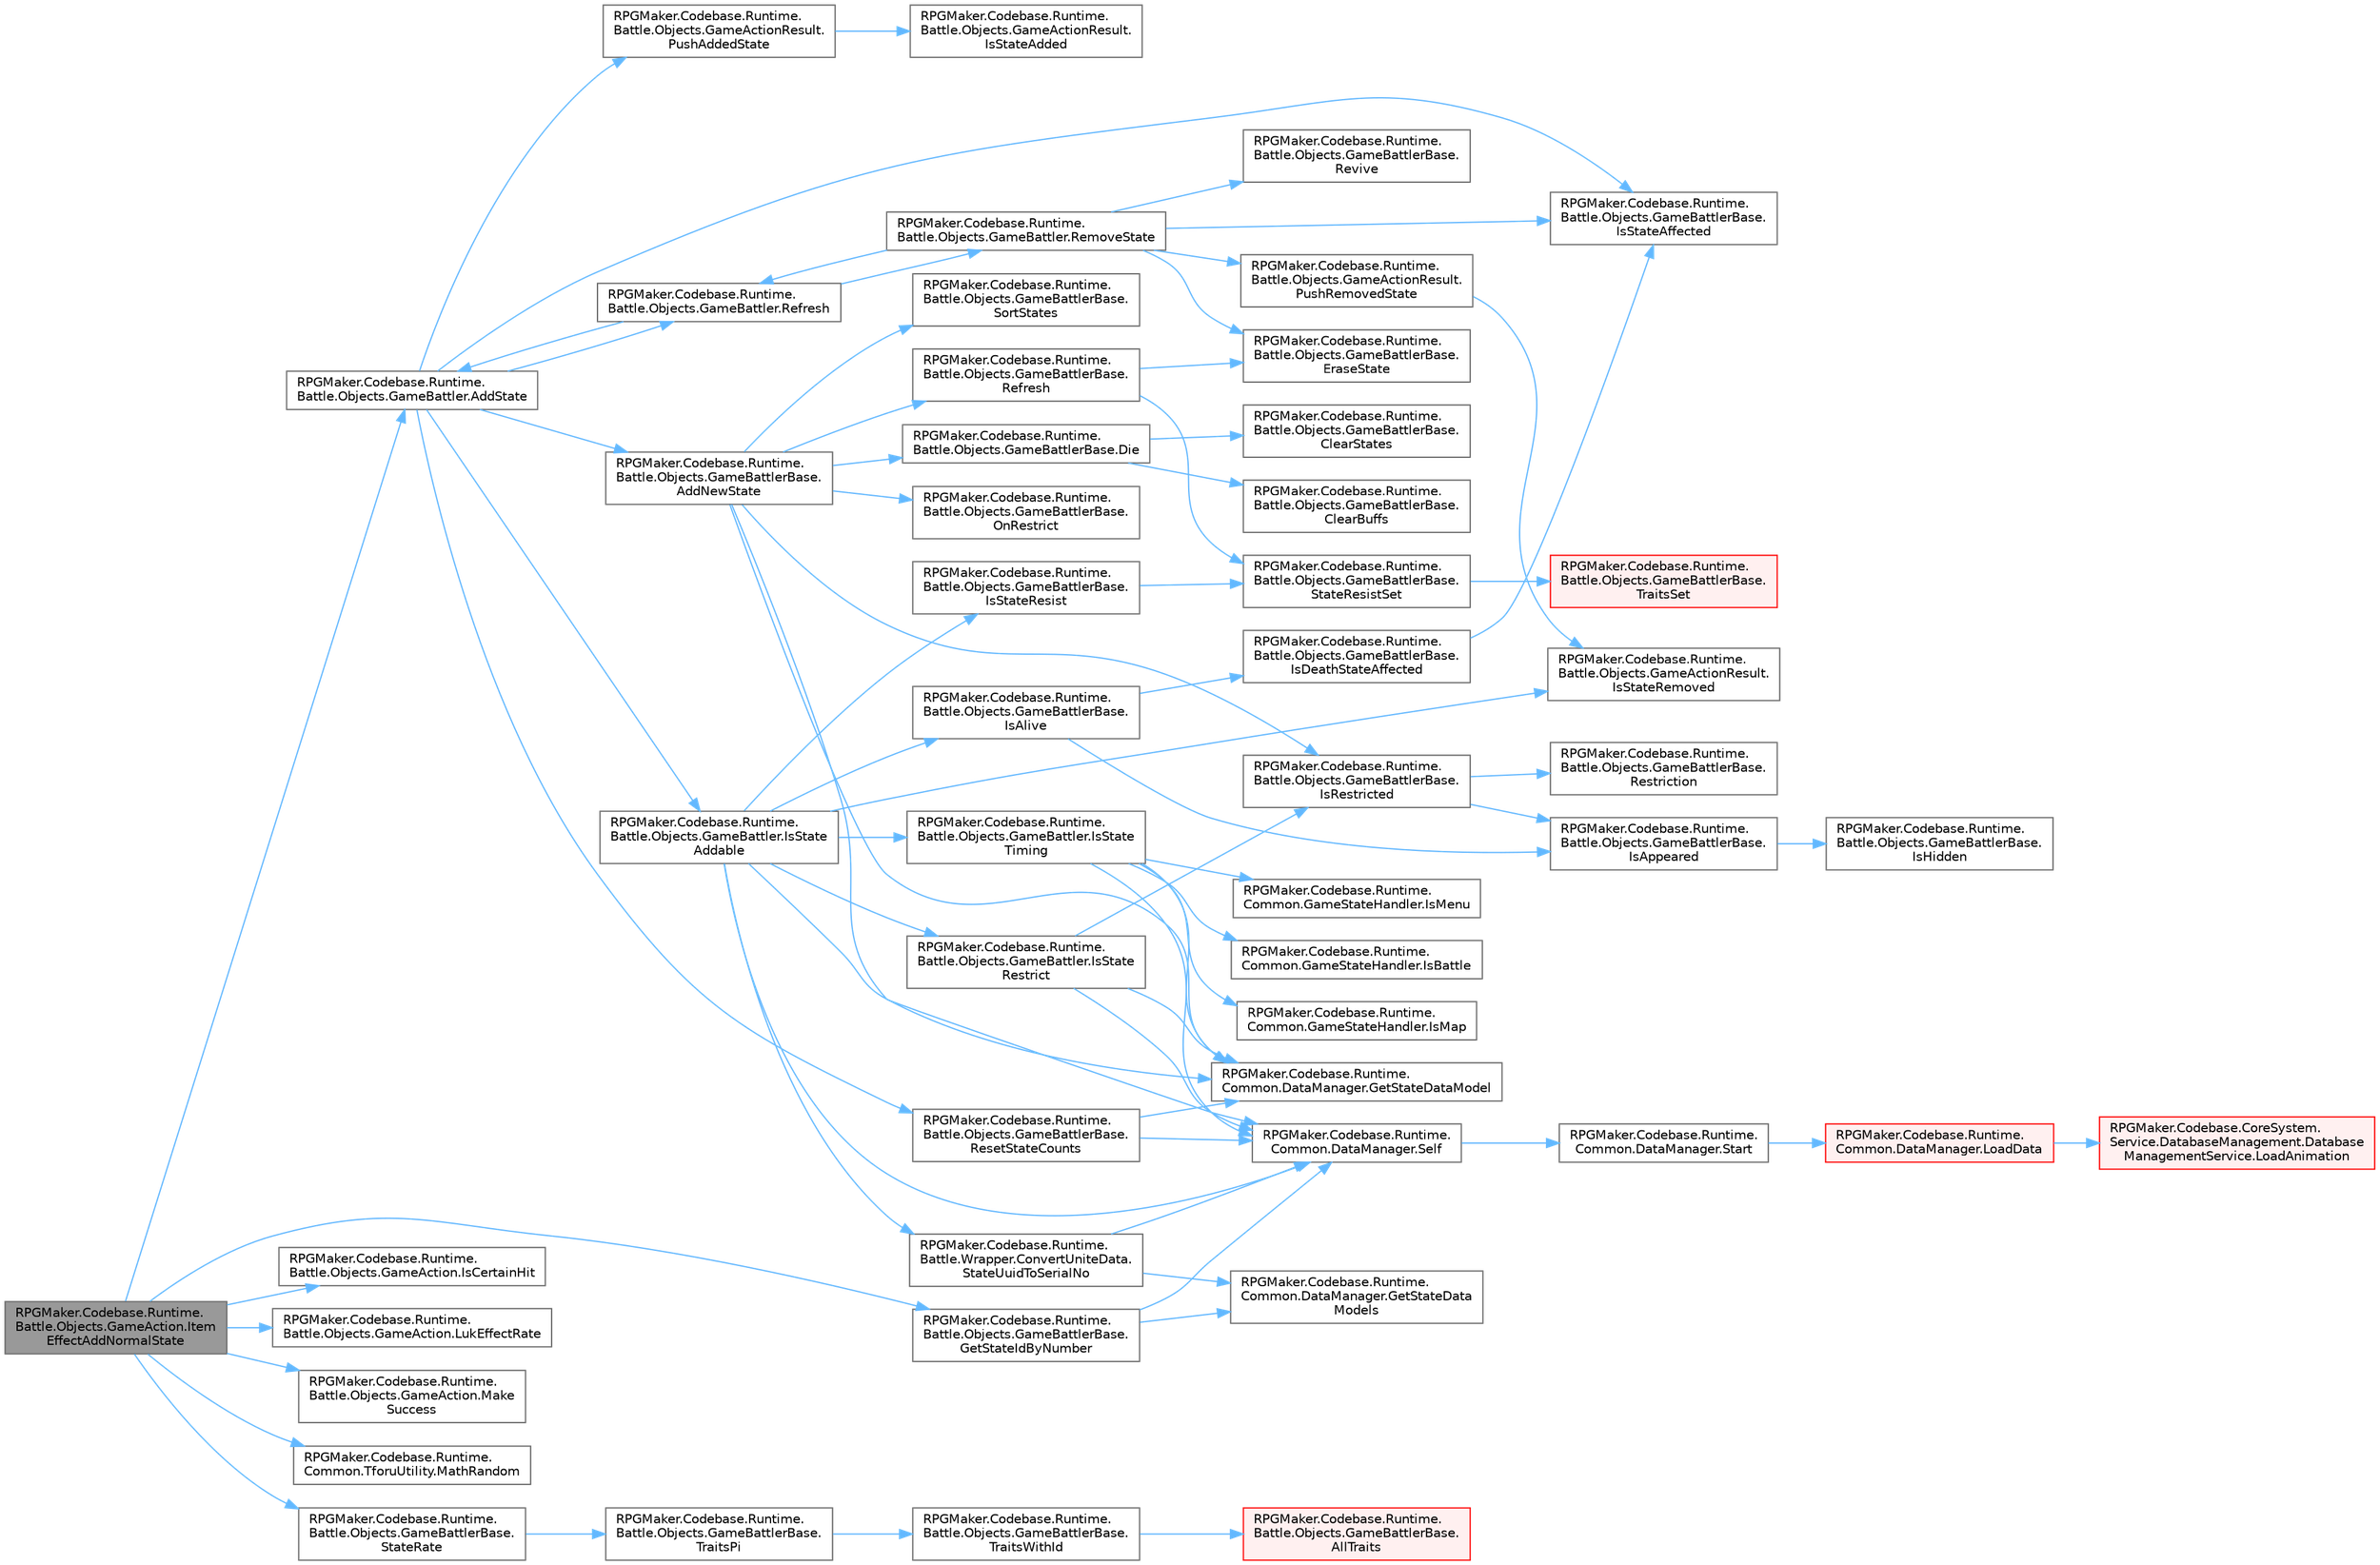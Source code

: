 digraph "RPGMaker.Codebase.Runtime.Battle.Objects.GameAction.ItemEffectAddNormalState"
{
 // LATEX_PDF_SIZE
  bgcolor="transparent";
  edge [fontname=Helvetica,fontsize=10,labelfontname=Helvetica,labelfontsize=10];
  node [fontname=Helvetica,fontsize=10,shape=box,height=0.2,width=0.4];
  rankdir="LR";
  Node1 [id="Node000001",label="RPGMaker.Codebase.Runtime.\lBattle.Objects.GameAction.Item\lEffectAddNormalState",height=0.2,width=0.4,color="gray40", fillcolor="grey60", style="filled", fontcolor="black",tooltip="😁 指定対象に通常の[使用効果]を加える"];
  Node1 -> Node2 [id="edge1_Node000001_Node000002",color="steelblue1",style="solid",tooltip=" "];
  Node2 [id="Node000002",label="RPGMaker.Codebase.Runtime.\lBattle.Objects.GameBattler.AddState",height=0.2,width=0.4,color="grey40", fillcolor="white", style="filled",URL="$d6/de6/class_r_p_g_maker_1_1_codebase_1_1_runtime_1_1_battle_1_1_objects_1_1_game_battler.html#a721713aea404590ae235b32ef084a641",tooltip="😁 指定ステートを追加"];
  Node2 -> Node3 [id="edge2_Node000002_Node000003",color="steelblue1",style="solid",tooltip=" "];
  Node3 [id="Node000003",label="RPGMaker.Codebase.Runtime.\lBattle.Objects.GameBattlerBase.\lAddNewState",height=0.2,width=0.4,color="grey40", fillcolor="white", style="filled",URL="$d2/d70/class_r_p_g_maker_1_1_codebase_1_1_runtime_1_1_battle_1_1_objects_1_1_game_battler_base.html#ab9a614d9fe4b4bd1b1f4ba66588db9ed",tooltip="😁 新たなステートを追加"];
  Node3 -> Node4 [id="edge3_Node000003_Node000004",color="steelblue1",style="solid",tooltip=" "];
  Node4 [id="Node000004",label="RPGMaker.Codebase.Runtime.\lBattle.Objects.GameBattlerBase.Die",height=0.2,width=0.4,color="grey40", fillcolor="white", style="filled",URL="$d2/d70/class_r_p_g_maker_1_1_codebase_1_1_runtime_1_1_battle_1_1_objects_1_1_game_battler_base.html#a6c558a95b6e156eb2bc6fb5368b72ce7",tooltip="😁 バトラーを死亡ステートにする"];
  Node4 -> Node5 [id="edge4_Node000004_Node000005",color="steelblue1",style="solid",tooltip=" "];
  Node5 [id="Node000005",label="RPGMaker.Codebase.Runtime.\lBattle.Objects.GameBattlerBase.\lClearBuffs",height=0.2,width=0.4,color="grey40", fillcolor="white", style="filled",URL="$d2/d70/class_r_p_g_maker_1_1_codebase_1_1_runtime_1_1_battle_1_1_objects_1_1_game_battler_base.html#ae7330a84aacd3e6085a78a1fa4abca7a",tooltip="😁 能力[強化]を戻す"];
  Node4 -> Node6 [id="edge5_Node000004_Node000006",color="steelblue1",style="solid",tooltip=" "];
  Node6 [id="Node000006",label="RPGMaker.Codebase.Runtime.\lBattle.Objects.GameBattlerBase.\lClearStates",height=0.2,width=0.4,color="grey40", fillcolor="white", style="filled",URL="$d2/d70/class_r_p_g_maker_1_1_codebase_1_1_runtime_1_1_battle_1_1_objects_1_1_game_battler_base.html#a2764c61e54487d48e7247adefe77f7e4",tooltip="😁 ステート変化を戻す"];
  Node3 -> Node7 [id="edge6_Node000003_Node000007",color="steelblue1",style="solid",tooltip=" "];
  Node7 [id="Node000007",label="RPGMaker.Codebase.Runtime.\lCommon.DataManager.GetStateDataModel",height=0.2,width=0.4,color="grey40", fillcolor="white", style="filled",URL="$d5/d08/class_r_p_g_maker_1_1_codebase_1_1_runtime_1_1_common_1_1_data_manager.html#a9680aabf1be7c423813a70df23574c2c",tooltip="😁 状態データ・モデル取得"];
  Node3 -> Node8 [id="edge7_Node000003_Node000008",color="steelblue1",style="solid",tooltip=" "];
  Node8 [id="Node000008",label="RPGMaker.Codebase.Runtime.\lBattle.Objects.GameBattlerBase.\lIsRestricted",height=0.2,width=0.4,color="grey40", fillcolor="white", style="filled",URL="$d2/d70/class_r_p_g_maker_1_1_codebase_1_1_runtime_1_1_battle_1_1_objects_1_1_game_battler_base.html#ad7191b0ce9c88872e15e79e8d2b8fd6a",tooltip="😁 行動制約があるかどうか"];
  Node8 -> Node9 [id="edge8_Node000008_Node000009",color="steelblue1",style="solid",tooltip=" "];
  Node9 [id="Node000009",label="RPGMaker.Codebase.Runtime.\lBattle.Objects.GameBattlerBase.\lIsAppeared",height=0.2,width=0.4,color="grey40", fillcolor="white", style="filled",URL="$d2/d70/class_r_p_g_maker_1_1_codebase_1_1_runtime_1_1_battle_1_1_objects_1_1_game_battler_base.html#acd49841382f83d27e5380c894ae98c07",tooltip="😁 現れているか"];
  Node9 -> Node10 [id="edge9_Node000009_Node000010",color="steelblue1",style="solid",tooltip=" "];
  Node10 [id="Node000010",label="RPGMaker.Codebase.Runtime.\lBattle.Objects.GameBattlerBase.\lIsHidden",height=0.2,width=0.4,color="grey40", fillcolor="white", style="filled",URL="$d2/d70/class_r_p_g_maker_1_1_codebase_1_1_runtime_1_1_battle_1_1_objects_1_1_game_battler_base.html#ab31a3ef28fe70dd09c18387b9c30946b",tooltip="😁 隠れているか"];
  Node8 -> Node11 [id="edge10_Node000008_Node000011",color="steelblue1",style="solid",tooltip=" "];
  Node11 [id="Node000011",label="RPGMaker.Codebase.Runtime.\lBattle.Objects.GameBattlerBase.\lRestriction",height=0.2,width=0.4,color="grey40", fillcolor="white", style="filled",URL="$d2/d70/class_r_p_g_maker_1_1_codebase_1_1_runtime_1_1_battle_1_1_objects_1_1_game_battler_base.html#aab0fbbc7b5e585c7b86cc5388bf8bc54",tooltip="😁 行動制約の状態を示す値を返す"];
  Node3 -> Node12 [id="edge11_Node000003_Node000012",color="steelblue1",style="solid",tooltip=" "];
  Node12 [id="Node000012",label="RPGMaker.Codebase.Runtime.\lBattle.Objects.GameBattlerBase.\lOnRestrict",height=0.2,width=0.4,color="grey40", fillcolor="white", style="filled",URL="$d2/d70/class_r_p_g_maker_1_1_codebase_1_1_runtime_1_1_battle_1_1_objects_1_1_game_battler_base.html#aa6eb26609a5bf01e0a95ba06907c5e59",tooltip="😁 行動制約された時に呼ばれるハンドラ overrideして利用する"];
  Node3 -> Node13 [id="edge12_Node000003_Node000013",color="steelblue1",style="solid",tooltip=" "];
  Node13 [id="Node000013",label="RPGMaker.Codebase.Runtime.\lBattle.Objects.GameBattlerBase.\lRefresh",height=0.2,width=0.4,color="grey40", fillcolor="white", style="filled",URL="$d2/d70/class_r_p_g_maker_1_1_codebase_1_1_runtime_1_1_battle_1_1_objects_1_1_game_battler_base.html#aafffb99f550b801728a483861437db61",tooltip="😁 能力値やステートを規定値内に収める処理"];
  Node13 -> Node14 [id="edge13_Node000013_Node000014",color="steelblue1",style="solid",tooltip=" "];
  Node14 [id="Node000014",label="RPGMaker.Codebase.Runtime.\lBattle.Objects.GameBattlerBase.\lEraseState",height=0.2,width=0.4,color="grey40", fillcolor="white", style="filled",URL="$d2/d70/class_r_p_g_maker_1_1_codebase_1_1_runtime_1_1_battle_1_1_objects_1_1_game_battler_base.html#aa4f4575da86a23d26558423e98499115",tooltip="😁 指定ステートを消す"];
  Node13 -> Node15 [id="edge14_Node000013_Node000015",color="steelblue1",style="solid",tooltip=" "];
  Node15 [id="Node000015",label="RPGMaker.Codebase.Runtime.\lBattle.Objects.GameBattlerBase.\lStateResistSet",height=0.2,width=0.4,color="grey40", fillcolor="white", style="filled",URL="$d2/d70/class_r_p_g_maker_1_1_codebase_1_1_runtime_1_1_battle_1_1_objects_1_1_game_battler_base.html#a0ad3bfdadfd3b4e737d2046558718893",tooltip="😁 [耐性 - ステート無効化]に対応する、ステートIDの配列を返す"];
  Node15 -> Node16 [id="edge15_Node000015_Node000016",color="steelblue1",style="solid",tooltip=" "];
  Node16 [id="Node000016",label="RPGMaker.Codebase.Runtime.\lBattle.Objects.GameBattlerBase.\lTraitsSet",height=0.2,width=0.4,color="red", fillcolor="#FFF0F0", style="filled",URL="$d2/d70/class_r_p_g_maker_1_1_codebase_1_1_runtime_1_1_battle_1_1_objects_1_1_game_battler_base.html#ab0042628012c80745050ad57b96fd488",tooltip="😁 指定特徴コード(TRAIT_定数)の、特徴IDの配列を返す"];
  Node3 -> Node21 [id="edge16_Node000003_Node000021",color="steelblue1",style="solid",tooltip=" "];
  Node21 [id="Node000021",label="RPGMaker.Codebase.Runtime.\lCommon.DataManager.Self",height=0.2,width=0.4,color="grey40", fillcolor="white", style="filled",URL="$d5/d08/class_r_p_g_maker_1_1_codebase_1_1_runtime_1_1_common_1_1_data_manager.html#a8f0a40fd71fe0a873d1905e106299934",tooltip="😁 自身"];
  Node21 -> Node22 [id="edge17_Node000021_Node000022",color="steelblue1",style="solid",tooltip=" "];
  Node22 [id="Node000022",label="RPGMaker.Codebase.Runtime.\lCommon.DataManager.Start",height=0.2,width=0.4,color="grey40", fillcolor="white", style="filled",URL="$d5/d08/class_r_p_g_maker_1_1_codebase_1_1_runtime_1_1_common_1_1_data_manager.html#ace8f5b29b336a071e6383ecdbe0f85c5",tooltip="😁 開始"];
  Node22 -> Node23 [id="edge18_Node000022_Node000023",color="steelblue1",style="solid",tooltip=" "];
  Node23 [id="Node000023",label="RPGMaker.Codebase.Runtime.\lCommon.DataManager.LoadData",height=0.2,width=0.4,color="red", fillcolor="#FFF0F0", style="filled",URL="$d5/d08/class_r_p_g_maker_1_1_codebase_1_1_runtime_1_1_common_1_1_data_manager.html#a42e1175b0a1dc3a225503e007043dc86",tooltip="😁 データ読込"];
  Node23 -> Node24 [id="edge19_Node000023_Node000024",color="steelblue1",style="solid",tooltip=" "];
  Node24 [id="Node000024",label="RPGMaker.Codebase.CoreSystem.\lService.DatabaseManagement.Database\lManagementService.LoadAnimation",height=0.2,width=0.4,color="red", fillcolor="#FFF0F0", style="filled",URL="$db/db0/class_r_p_g_maker_1_1_codebase_1_1_core_system_1_1_service_1_1_database_management_1_1_database_management_service.html#a24090092bb5f0e3f1a7f6d136a10cd22",tooltip="😁 アニメーション読込"];
  Node3 -> Node59 [id="edge20_Node000003_Node000059",color="steelblue1",style="solid",tooltip=" "];
  Node59 [id="Node000059",label="RPGMaker.Codebase.Runtime.\lBattle.Objects.GameBattlerBase.\lSortStates",height=0.2,width=0.4,color="grey40", fillcolor="white", style="filled",URL="$d2/d70/class_r_p_g_maker_1_1_codebase_1_1_runtime_1_1_battle_1_1_objects_1_1_game_battler_base.html#a7753053aee5d89134f3b1acb6bb2ae93",tooltip="😁 優先度でステートの並び替え"];
  Node2 -> Node60 [id="edge21_Node000002_Node000060",color="steelblue1",style="solid",tooltip=" "];
  Node60 [id="Node000060",label="RPGMaker.Codebase.Runtime.\lBattle.Objects.GameBattler.IsState\lAddable",height=0.2,width=0.4,color="grey40", fillcolor="white", style="filled",URL="$d6/de6/class_r_p_g_maker_1_1_codebase_1_1_runtime_1_1_battle_1_1_objects_1_1_game_battler.html#a856f6d2b1eed251569df09d54ad4bd64",tooltip="😁 指定ステートが付加可能か"];
  Node60 -> Node7 [id="edge22_Node000060_Node000007",color="steelblue1",style="solid",tooltip=" "];
  Node60 -> Node61 [id="edge23_Node000060_Node000061",color="steelblue1",style="solid",tooltip=" "];
  Node61 [id="Node000061",label="RPGMaker.Codebase.Runtime.\lBattle.Objects.GameBattlerBase.\lIsAlive",height=0.2,width=0.4,color="grey40", fillcolor="white", style="filled",URL="$d2/d70/class_r_p_g_maker_1_1_codebase_1_1_runtime_1_1_battle_1_1_objects_1_1_game_battler_base.html#ab0cfe0154c253bf8dbdd917e1b83ecea",tooltip="😁 生きているか"];
  Node61 -> Node9 [id="edge24_Node000061_Node000009",color="steelblue1",style="solid",tooltip=" "];
  Node61 -> Node62 [id="edge25_Node000061_Node000062",color="steelblue1",style="solid",tooltip=" "];
  Node62 [id="Node000062",label="RPGMaker.Codebase.Runtime.\lBattle.Objects.GameBattlerBase.\lIsDeathStateAffected",height=0.2,width=0.4,color="grey40", fillcolor="white", style="filled",URL="$d2/d70/class_r_p_g_maker_1_1_codebase_1_1_runtime_1_1_battle_1_1_objects_1_1_game_battler_base.html#a2615772b2c3bc9d65699ee3b0b77aae1",tooltip="😁 死亡ステートか"];
  Node62 -> Node63 [id="edge26_Node000062_Node000063",color="steelblue1",style="solid",tooltip=" "];
  Node63 [id="Node000063",label="RPGMaker.Codebase.Runtime.\lBattle.Objects.GameBattlerBase.\lIsStateAffected",height=0.2,width=0.4,color="grey40", fillcolor="white", style="filled",URL="$d2/d70/class_r_p_g_maker_1_1_codebase_1_1_runtime_1_1_battle_1_1_objects_1_1_game_battler_base.html#ae149ea29154d386ec71f09400d260b37",tooltip="😁 指定したステートか"];
  Node60 -> Node64 [id="edge27_Node000060_Node000064",color="steelblue1",style="solid",tooltip=" "];
  Node64 [id="Node000064",label="RPGMaker.Codebase.Runtime.\lBattle.Objects.GameActionResult.\lIsStateRemoved",height=0.2,width=0.4,color="grey40", fillcolor="white", style="filled",URL="$db/d27/class_r_p_g_maker_1_1_codebase_1_1_runtime_1_1_battle_1_1_objects_1_1_game_action_result.html#aa9a838ae9a8ebc63fbff2f86291ff9b7",tooltip="😁 指定ステートが削除されたか"];
  Node60 -> Node65 [id="edge28_Node000060_Node000065",color="steelblue1",style="solid",tooltip=" "];
  Node65 [id="Node000065",label="RPGMaker.Codebase.Runtime.\lBattle.Objects.GameBattlerBase.\lIsStateResist",height=0.2,width=0.4,color="grey40", fillcolor="white", style="filled",URL="$d2/d70/class_r_p_g_maker_1_1_codebase_1_1_runtime_1_1_battle_1_1_objects_1_1_game_battler_base.html#a9c4a8556fab209ad534c17676b8aa52d",tooltip="😁 指定ステートが無効化されているか"];
  Node65 -> Node15 [id="edge29_Node000065_Node000015",color="steelblue1",style="solid",tooltip=" "];
  Node60 -> Node66 [id="edge30_Node000060_Node000066",color="steelblue1",style="solid",tooltip=" "];
  Node66 [id="Node000066",label="RPGMaker.Codebase.Runtime.\lBattle.Objects.GameBattler.IsState\lRestrict",height=0.2,width=0.4,color="grey40", fillcolor="white", style="filled",URL="$d6/de6/class_r_p_g_maker_1_1_codebase_1_1_runtime_1_1_battle_1_1_objects_1_1_game_battler.html#ac90b65c28978b2fb35c7aec9d644dbb4",tooltip="😁 指定ステートが[行動制約によって解除]かつ、現在行動制約中か"];
  Node66 -> Node7 [id="edge31_Node000066_Node000007",color="steelblue1",style="solid",tooltip=" "];
  Node66 -> Node8 [id="edge32_Node000066_Node000008",color="steelblue1",style="solid",tooltip=" "];
  Node66 -> Node21 [id="edge33_Node000066_Node000021",color="steelblue1",style="solid",tooltip=" "];
  Node60 -> Node67 [id="edge34_Node000060_Node000067",color="steelblue1",style="solid",tooltip=" "];
  Node67 [id="Node000067",label="RPGMaker.Codebase.Runtime.\lBattle.Objects.GameBattler.IsState\lTiming",height=0.2,width=0.4,color="grey40", fillcolor="white", style="filled",URL="$d6/de6/class_r_p_g_maker_1_1_codebase_1_1_runtime_1_1_battle_1_1_objects_1_1_game_battler.html#ab0525904da3fee19d88b27936d2149fd",tooltip="😁 指定ステートが付与可能なタイミングか（バトル、マップ、常時）"];
  Node67 -> Node7 [id="edge35_Node000067_Node000007",color="steelblue1",style="solid",tooltip=" "];
  Node67 -> Node68 [id="edge36_Node000067_Node000068",color="steelblue1",style="solid",tooltip=" "];
  Node68 [id="Node000068",label="RPGMaker.Codebase.Runtime.\lCommon.GameStateHandler.IsBattle",height=0.2,width=0.4,color="grey40", fillcolor="white", style="filled",URL="$de/d2c/class_r_p_g_maker_1_1_codebase_1_1_runtime_1_1_common_1_1_game_state_handler.html#ad21ee0055358ca67238c33be028d2d7b",tooltip="😁 現在の状態がBATTLEまたは、BATTLE_EVENTかどうかを返却する"];
  Node67 -> Node69 [id="edge37_Node000067_Node000069",color="steelblue1",style="solid",tooltip=" "];
  Node69 [id="Node000069",label="RPGMaker.Codebase.Runtime.\lCommon.GameStateHandler.IsMap",height=0.2,width=0.4,color="grey40", fillcolor="white", style="filled",URL="$de/d2c/class_r_p_g_maker_1_1_codebase_1_1_runtime_1_1_common_1_1_game_state_handler.html#a7c991ccb2c203b5ffc816c6c82f8768d",tooltip="😁 現在の状態がMAP、MENU、EVENTかどうかを返却する"];
  Node67 -> Node70 [id="edge38_Node000067_Node000070",color="steelblue1",style="solid",tooltip=" "];
  Node70 [id="Node000070",label="RPGMaker.Codebase.Runtime.\lCommon.GameStateHandler.IsMenu",height=0.2,width=0.4,color="grey40", fillcolor="white", style="filled",URL="$de/d2c/class_r_p_g_maker_1_1_codebase_1_1_runtime_1_1_common_1_1_game_state_handler.html#a08635f6fd879412581bd0c23e3559838",tooltip="😁 現在の状態がMENUかどうかを返却する"];
  Node67 -> Node21 [id="edge39_Node000067_Node000021",color="steelblue1",style="solid",tooltip=" "];
  Node60 -> Node21 [id="edge40_Node000060_Node000021",color="steelblue1",style="solid",tooltip=" "];
  Node60 -> Node71 [id="edge41_Node000060_Node000071",color="steelblue1",style="solid",tooltip=" "];
  Node71 [id="Node000071",label="RPGMaker.Codebase.Runtime.\lBattle.Wrapper.ConvertUniteData.\lStateUuidToSerialNo",height=0.2,width=0.4,color="grey40", fillcolor="white", style="filled",URL="$d9/d1f/class_r_p_g_maker_1_1_codebase_1_1_runtime_1_1_battle_1_1_wrapper_1_1_convert_unite_data.html#ab6a6194ce6e9f48f663ebfc89cacbb91",tooltip="😁 ステートをUUIDからSerialNoに変換する"];
  Node71 -> Node72 [id="edge42_Node000071_Node000072",color="steelblue1",style="solid",tooltip=" "];
  Node72 [id="Node000072",label="RPGMaker.Codebase.Runtime.\lCommon.DataManager.GetStateData\lModels",height=0.2,width=0.4,color="grey40", fillcolor="white", style="filled",URL="$d5/d08/class_r_p_g_maker_1_1_codebase_1_1_runtime_1_1_common_1_1_data_manager.html#a15a54931479350f79e52fab3fb8007f6",tooltip="😁 状態データ・モデルのリスト取得"];
  Node71 -> Node21 [id="edge43_Node000071_Node000021",color="steelblue1",style="solid",tooltip=" "];
  Node2 -> Node63 [id="edge44_Node000002_Node000063",color="steelblue1",style="solid",tooltip=" "];
  Node2 -> Node73 [id="edge45_Node000002_Node000073",color="steelblue1",style="solid",tooltip=" "];
  Node73 [id="Node000073",label="RPGMaker.Codebase.Runtime.\lBattle.Objects.GameActionResult.\lPushAddedState",height=0.2,width=0.4,color="grey40", fillcolor="white", style="filled",URL="$db/d27/class_r_p_g_maker_1_1_codebase_1_1_runtime_1_1_battle_1_1_objects_1_1_game_action_result.html#a7ff879ed6502a0ba67eaf0404f01ad7c",tooltip="😁 指定ステートの付加を追加"];
  Node73 -> Node74 [id="edge46_Node000073_Node000074",color="steelblue1",style="solid",tooltip=" "];
  Node74 [id="Node000074",label="RPGMaker.Codebase.Runtime.\lBattle.Objects.GameActionResult.\lIsStateAdded",height=0.2,width=0.4,color="grey40", fillcolor="white", style="filled",URL="$db/d27/class_r_p_g_maker_1_1_codebase_1_1_runtime_1_1_battle_1_1_objects_1_1_game_action_result.html#a8e6e74b5bbc3f34afec6c62d6601b25c",tooltip="😁 指定ステートが付加されたか"];
  Node2 -> Node75 [id="edge47_Node000002_Node000075",color="steelblue1",style="solid",tooltip=" "];
  Node75 [id="Node000075",label="RPGMaker.Codebase.Runtime.\lBattle.Objects.GameBattler.Refresh",height=0.2,width=0.4,color="grey40", fillcolor="white", style="filled",URL="$d6/de6/class_r_p_g_maker_1_1_codebase_1_1_runtime_1_1_battle_1_1_objects_1_1_game_battler.html#a5e2eccb8f1dbacca9ef1f357aff8d5fc",tooltip="😁 能力値やステートを規定値内に収める処理"];
  Node75 -> Node2 [id="edge48_Node000075_Node000002",color="steelblue1",style="solid",tooltip=" "];
  Node75 -> Node76 [id="edge49_Node000075_Node000076",color="steelblue1",style="solid",tooltip=" "];
  Node76 [id="Node000076",label="RPGMaker.Codebase.Runtime.\lBattle.Objects.GameBattler.RemoveState",height=0.2,width=0.4,color="grey40", fillcolor="white", style="filled",URL="$d6/de6/class_r_p_g_maker_1_1_codebase_1_1_runtime_1_1_battle_1_1_objects_1_1_game_battler.html#a3d73aefe7c91fabe827a27d354ff8b4b",tooltip="😁 指定ステートを解除"];
  Node76 -> Node14 [id="edge50_Node000076_Node000014",color="steelblue1",style="solid",tooltip=" "];
  Node76 -> Node63 [id="edge51_Node000076_Node000063",color="steelblue1",style="solid",tooltip=" "];
  Node76 -> Node77 [id="edge52_Node000076_Node000077",color="steelblue1",style="solid",tooltip=" "];
  Node77 [id="Node000077",label="RPGMaker.Codebase.Runtime.\lBattle.Objects.GameActionResult.\lPushRemovedState",height=0.2,width=0.4,color="grey40", fillcolor="white", style="filled",URL="$db/d27/class_r_p_g_maker_1_1_codebase_1_1_runtime_1_1_battle_1_1_objects_1_1_game_action_result.html#a97c980bdc218dbf8052fd46d51a07118",tooltip="😁 指定ステートの削除を追加"];
  Node77 -> Node64 [id="edge53_Node000077_Node000064",color="steelblue1",style="solid",tooltip=" "];
  Node76 -> Node75 [id="edge54_Node000076_Node000075",color="steelblue1",style="solid",tooltip=" "];
  Node76 -> Node78 [id="edge55_Node000076_Node000078",color="steelblue1",style="solid",tooltip=" "];
  Node78 [id="Node000078",label="RPGMaker.Codebase.Runtime.\lBattle.Objects.GameBattlerBase.\lRevive",height=0.2,width=0.4,color="grey40", fillcolor="white", style="filled",URL="$d2/d70/class_r_p_g_maker_1_1_codebase_1_1_runtime_1_1_battle_1_1_objects_1_1_game_battler_base.html#a0941ea2543bf7d0fe8b06e7105d21516",tooltip="😁 復活"];
  Node2 -> Node79 [id="edge56_Node000002_Node000079",color="steelblue1",style="solid",tooltip=" "];
  Node79 [id="Node000079",label="RPGMaker.Codebase.Runtime.\lBattle.Objects.GameBattlerBase.\lResetStateCounts",height=0.2,width=0.4,color="grey40", fillcolor="white", style="filled",URL="$d2/d70/class_r_p_g_maker_1_1_codebase_1_1_runtime_1_1_battle_1_1_objects_1_1_game_battler_base.html#a73de6caa254e16ca696a4f1836a3d032",tooltip="😁 指定ステートの有効ターン数を初期化"];
  Node79 -> Node7 [id="edge57_Node000079_Node000007",color="steelblue1",style="solid",tooltip=" "];
  Node79 -> Node21 [id="edge58_Node000079_Node000021",color="steelblue1",style="solid",tooltip=" "];
  Node1 -> Node80 [id="edge59_Node000001_Node000080",color="steelblue1",style="solid",tooltip=" "];
  Node80 [id="Node000080",label="RPGMaker.Codebase.Runtime.\lBattle.Objects.GameBattlerBase.\lGetStateIdByNumber",height=0.2,width=0.4,color="grey40", fillcolor="white", style="filled",URL="$d2/d70/class_r_p_g_maker_1_1_codebase_1_1_runtime_1_1_battle_1_1_objects_1_1_game_battler_base.html#a138ff285e4e6262e8c80f3714af17714",tooltip="😁 [Uniteで追加されたメソッド]"];
  Node80 -> Node72 [id="edge60_Node000080_Node000072",color="steelblue1",style="solid",tooltip=" "];
  Node80 -> Node21 [id="edge61_Node000080_Node000021",color="steelblue1",style="solid",tooltip=" "];
  Node1 -> Node81 [id="edge62_Node000001_Node000081",color="steelblue1",style="solid",tooltip=" "];
  Node81 [id="Node000081",label="RPGMaker.Codebase.Runtime.\lBattle.Objects.GameAction.IsCertainHit",height=0.2,width=0.4,color="grey40", fillcolor="white", style="filled",URL="$db/d00/class_r_p_g_maker_1_1_codebase_1_1_runtime_1_1_battle_1_1_objects_1_1_game_action.html#ad095789e8c06eefb1047d19856a69dc4",tooltip="😁 [命中タイプ]が[必中]か"];
  Node1 -> Node82 [id="edge63_Node000001_Node000082",color="steelblue1",style="solid",tooltip=" "];
  Node82 [id="Node000082",label="RPGMaker.Codebase.Runtime.\lBattle.Objects.GameAction.LukEffectRate",height=0.2,width=0.4,color="grey40", fillcolor="white", style="filled",URL="$db/d00/class_r_p_g_maker_1_1_codebase_1_1_runtime_1_1_battle_1_1_objects_1_1_game_action.html#aa65d95c8be14809de625feb40f151666",tooltip="😁 指定対象の[幸運]の適用率を返す"];
  Node1 -> Node83 [id="edge64_Node000001_Node000083",color="steelblue1",style="solid",tooltip=" "];
  Node83 [id="Node000083",label="RPGMaker.Codebase.Runtime.\lBattle.Objects.GameAction.Make\lSuccess",height=0.2,width=0.4,color="grey40", fillcolor="white", style="filled",URL="$db/d00/class_r_p_g_maker_1_1_codebase_1_1_runtime_1_1_battle_1_1_objects_1_1_game_action.html#a0a00fa2532c3bf2b96b2ee096bb93507",tooltip="😁 行動結果用に指定対象の行動に成功したフラグを立てる"];
  Node1 -> Node84 [id="edge65_Node000001_Node000084",color="steelblue1",style="solid",tooltip=" "];
  Node84 [id="Node000084",label="RPGMaker.Codebase.Runtime.\lCommon.TforuUtility.MathRandom",height=0.2,width=0.4,color="grey40", fillcolor="white", style="filled",URL="$df/d46/class_r_p_g_maker_1_1_codebase_1_1_runtime_1_1_common_1_1_tforu_utility.html#aebb86c7c9ea503cc6f682adcbc08fd24",tooltip="😁 数学乱数"];
  Node1 -> Node85 [id="edge66_Node000001_Node000085",color="steelblue1",style="solid",tooltip=" "];
  Node85 [id="Node000085",label="RPGMaker.Codebase.Runtime.\lBattle.Objects.GameBattlerBase.\lStateRate",height=0.2,width=0.4,color="grey40", fillcolor="white", style="filled",URL="$d2/d70/class_r_p_g_maker_1_1_codebase_1_1_runtime_1_1_battle_1_1_objects_1_1_game_battler_base.html#a6549440418ea34ef6a843148a90b9e94",tooltip="😁 指定したステートに対する[耐性 - ステート有効度]を返す"];
  Node85 -> Node86 [id="edge67_Node000085_Node000086",color="steelblue1",style="solid",tooltip=" "];
  Node86 [id="Node000086",label="RPGMaker.Codebase.Runtime.\lBattle.Objects.GameBattlerBase.\lTraitsPi",height=0.2,width=0.4,color="grey40", fillcolor="white", style="filled",URL="$d2/d70/class_r_p_g_maker_1_1_codebase_1_1_runtime_1_1_battle_1_1_objects_1_1_game_battler_base.html#a0c46d0d8b1545df311f911d5ad8f104d",tooltip="😁 指定特徴コード(TRAIT_定数)・IDの値を返す"];
  Node86 -> Node87 [id="edge68_Node000086_Node000087",color="steelblue1",style="solid",tooltip=" "];
  Node87 [id="Node000087",label="RPGMaker.Codebase.Runtime.\lBattle.Objects.GameBattlerBase.\lTraitsWithId",height=0.2,width=0.4,color="grey40", fillcolor="white", style="filled",URL="$d2/d70/class_r_p_g_maker_1_1_codebase_1_1_runtime_1_1_battle_1_1_objects_1_1_game_battler_base.html#aa3f412df8399ea74c62ffb0106a9c1b2",tooltip="😁 指定特徴コード(TRAIT_定数)・IDの特徴を配列で返す"];
  Node87 -> Node18 [id="edge69_Node000087_Node000018",color="steelblue1",style="solid",tooltip=" "];
  Node18 [id="Node000018",label="RPGMaker.Codebase.Runtime.\lBattle.Objects.GameBattlerBase.\lAllTraits",height=0.2,width=0.4,color="red", fillcolor="#FFF0F0", style="filled",URL="$d2/d70/class_r_p_g_maker_1_1_codebase_1_1_runtime_1_1_battle_1_1_objects_1_1_game_battler_base.html#ab6046bf7b712d78dfb60ac99f83e2b9d",tooltip="😁 全特徴を配列で返す"];
}
